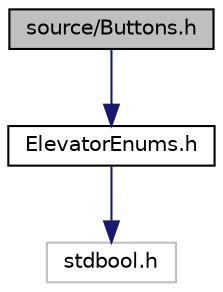 digraph "source/Buttons.h"
{
 // LATEX_PDF_SIZE
  edge [fontname="Helvetica",fontsize="10",labelfontname="Helvetica",labelfontsize="10"];
  node [fontname="Helvetica",fontsize="10",shape=record];
  Node1 [label="source/Buttons.h",height=0.2,width=0.4,color="black", fillcolor="grey75", style="filled", fontcolor="black",tooltip="Simple interface for checking elevator buttons."];
  Node1 -> Node2 [color="midnightblue",fontsize="10",style="solid"];
  Node2 [label="ElevatorEnums.h",height=0.2,width=0.4,color="black", fillcolor="white", style="filled",URL="$ElevatorEnums_8h.html",tooltip="Useful global defines."];
  Node2 -> Node3 [color="midnightblue",fontsize="10",style="solid"];
  Node3 [label="stdbool.h",height=0.2,width=0.4,color="grey75", fillcolor="white", style="filled",tooltip=" "];
}
